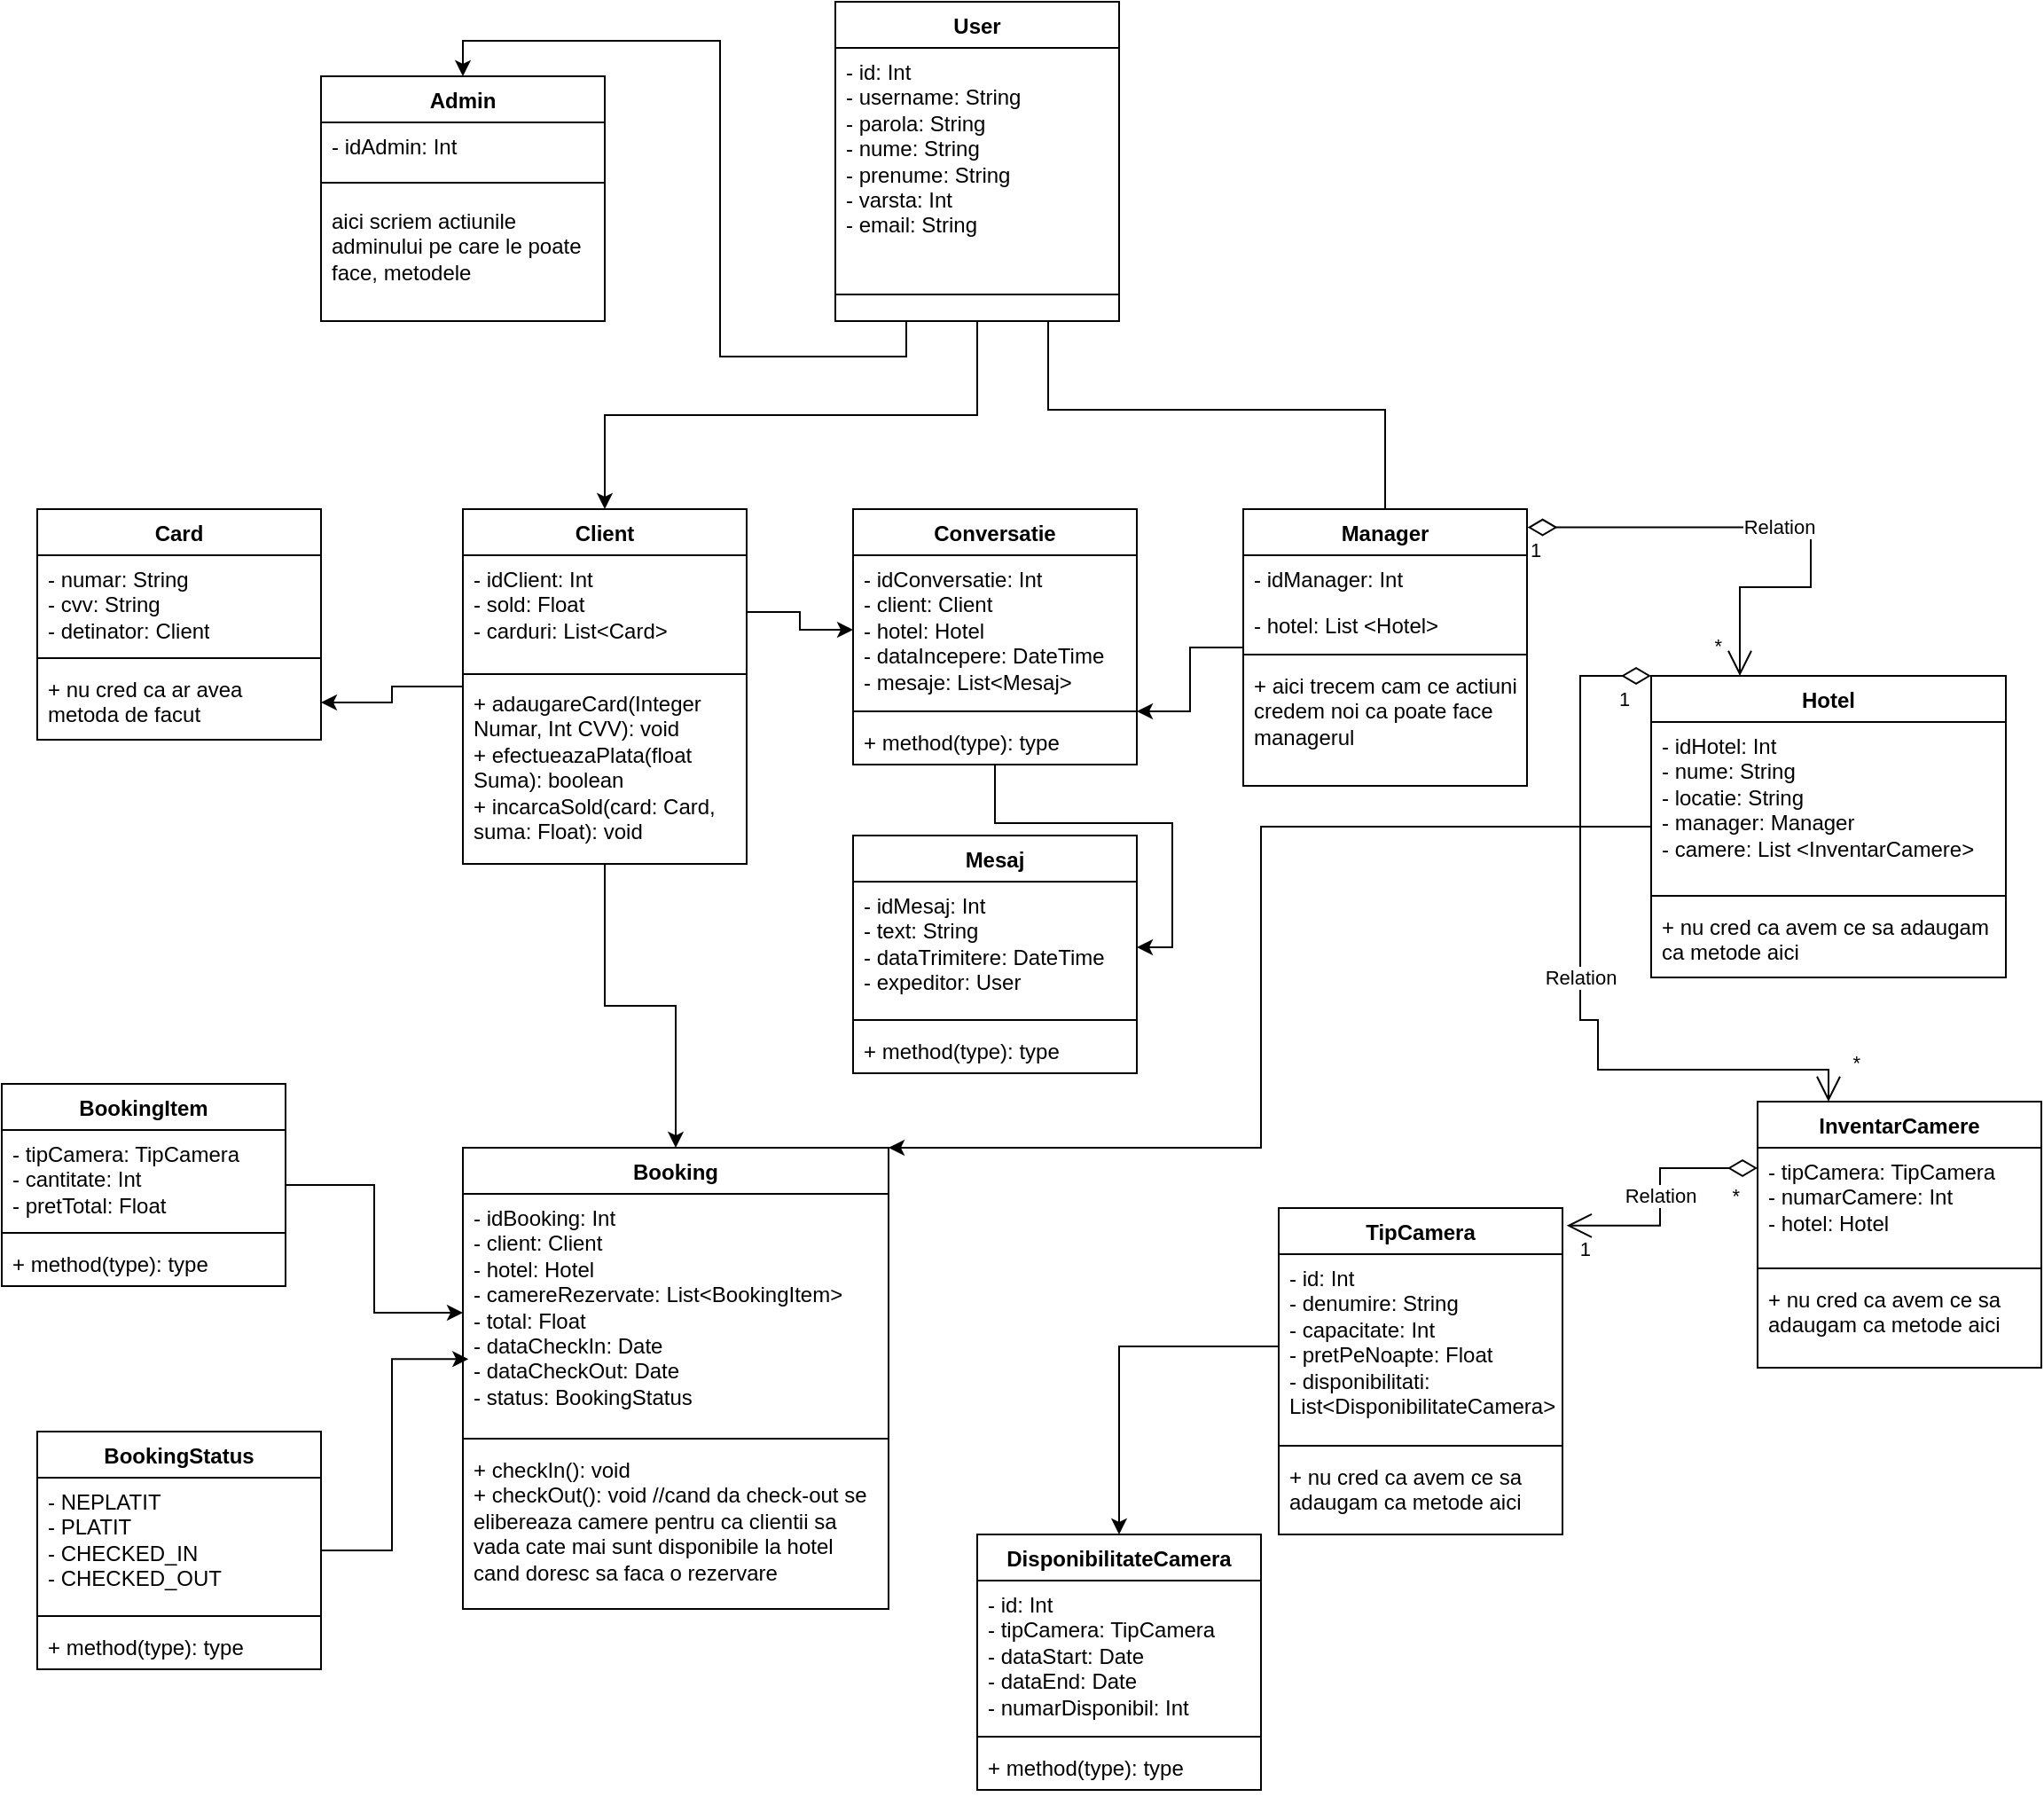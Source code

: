 <mxfile version="27.0.3">
  <diagram id="C5RBs43oDa-KdzZeNtuy" name="Page-1">
    <mxGraphModel dx="2903" dy="1091" grid="1" gridSize="10" guides="1" tooltips="1" connect="1" arrows="1" fold="1" page="1" pageScale="1" pageWidth="827" pageHeight="1169" math="0" shadow="0">
      <root>
        <mxCell id="WIyWlLk6GJQsqaUBKTNV-0" />
        <mxCell id="WIyWlLk6GJQsqaUBKTNV-1" parent="WIyWlLk6GJQsqaUBKTNV-0" />
        <mxCell id="6OrRu1Nc6FHOVrgIj3RX-28" style="edgeStyle=orthogonalEdgeStyle;rounded=0;orthogonalLoop=1;jettySize=auto;html=1;exitX=0.75;exitY=1;exitDx=0;exitDy=0;" edge="1" parent="WIyWlLk6GJQsqaUBKTNV-1" source="6OrRu1Nc6FHOVrgIj3RX-0">
          <mxGeometry relative="1" as="geometry">
            <mxPoint x="430" y="390" as="targetPoint" />
            <Array as="points">
              <mxPoint x="240" y="320" />
              <mxPoint x="430" y="320" />
            </Array>
          </mxGeometry>
        </mxCell>
        <mxCell id="6OrRu1Nc6FHOVrgIj3RX-37" style="edgeStyle=orthogonalEdgeStyle;rounded=0;orthogonalLoop=1;jettySize=auto;html=1;exitX=0.25;exitY=1;exitDx=0;exitDy=0;entryX=0.5;entryY=0;entryDx=0;entryDy=0;" edge="1" parent="WIyWlLk6GJQsqaUBKTNV-1" source="6OrRu1Nc6FHOVrgIj3RX-0" target="6OrRu1Nc6FHOVrgIj3RX-33">
          <mxGeometry relative="1" as="geometry" />
        </mxCell>
        <mxCell id="6OrRu1Nc6FHOVrgIj3RX-38" style="edgeStyle=orthogonalEdgeStyle;rounded=0;orthogonalLoop=1;jettySize=auto;html=1;exitX=0.5;exitY=1;exitDx=0;exitDy=0;entryX=0.5;entryY=0;entryDx=0;entryDy=0;" edge="1" parent="WIyWlLk6GJQsqaUBKTNV-1" source="6OrRu1Nc6FHOVrgIj3RX-0" target="6OrRu1Nc6FHOVrgIj3RX-29">
          <mxGeometry relative="1" as="geometry" />
        </mxCell>
        <mxCell id="6OrRu1Nc6FHOVrgIj3RX-0" value="User" style="swimlane;fontStyle=1;align=center;verticalAlign=top;childLayout=stackLayout;horizontal=1;startSize=26;horizontalStack=0;resizeParent=1;resizeParentMax=0;resizeLast=0;collapsible=1;marginBottom=0;whiteSpace=wrap;html=1;" vertex="1" parent="WIyWlLk6GJQsqaUBKTNV-1">
          <mxGeometry x="120" y="90" width="160" height="180" as="geometry" />
        </mxCell>
        <mxCell id="6OrRu1Nc6FHOVrgIj3RX-1" value="&lt;div&gt;- id: Int&lt;/div&gt;- username: String&lt;div&gt;- parola: String&lt;/div&gt;&lt;div&gt;- nume: String&lt;/div&gt;&lt;div&gt;- prenume: String&lt;/div&gt;&lt;div&gt;- varsta: Int&lt;/div&gt;&lt;div&gt;- email: String&lt;/div&gt;" style="text;strokeColor=none;fillColor=none;align=left;verticalAlign=top;spacingLeft=4;spacingRight=4;overflow=hidden;rotatable=0;points=[[0,0.5],[1,0.5]];portConstraint=eastwest;whiteSpace=wrap;html=1;" vertex="1" parent="6OrRu1Nc6FHOVrgIj3RX-0">
          <mxGeometry y="26" width="160" height="124" as="geometry" />
        </mxCell>
        <mxCell id="6OrRu1Nc6FHOVrgIj3RX-2" value="" style="line;strokeWidth=1;fillColor=none;align=left;verticalAlign=middle;spacingTop=-1;spacingLeft=3;spacingRight=3;rotatable=0;labelPosition=right;points=[];portConstraint=eastwest;strokeColor=inherit;" vertex="1" parent="6OrRu1Nc6FHOVrgIj3RX-0">
          <mxGeometry y="150" width="160" height="30" as="geometry" />
        </mxCell>
        <mxCell id="6OrRu1Nc6FHOVrgIj3RX-80" value="" style="edgeStyle=orthogonalEdgeStyle;rounded=0;orthogonalLoop=1;jettySize=auto;html=1;" edge="1" parent="WIyWlLk6GJQsqaUBKTNV-1" source="6OrRu1Nc6FHOVrgIj3RX-24" target="6OrRu1Nc6FHOVrgIj3RX-73">
          <mxGeometry relative="1" as="geometry" />
        </mxCell>
        <mxCell id="6OrRu1Nc6FHOVrgIj3RX-24" value="Manager" style="swimlane;fontStyle=1;align=center;verticalAlign=top;childLayout=stackLayout;horizontal=1;startSize=26;horizontalStack=0;resizeParent=1;resizeParentMax=0;resizeLast=0;collapsible=1;marginBottom=0;whiteSpace=wrap;html=1;" vertex="1" parent="WIyWlLk6GJQsqaUBKTNV-1">
          <mxGeometry x="350" y="376" width="160" height="156" as="geometry" />
        </mxCell>
        <mxCell id="6OrRu1Nc6FHOVrgIj3RX-43" value="- idManager: Int" style="text;strokeColor=none;fillColor=none;align=left;verticalAlign=top;spacingLeft=4;spacingRight=4;overflow=hidden;rotatable=0;points=[[0,0.5],[1,0.5]];portConstraint=eastwest;whiteSpace=wrap;html=1;" vertex="1" parent="6OrRu1Nc6FHOVrgIj3RX-24">
          <mxGeometry y="26" width="160" height="26" as="geometry" />
        </mxCell>
        <mxCell id="6OrRu1Nc6FHOVrgIj3RX-25" value="- hotel: List &amp;lt;Hotel&amp;gt;" style="text;strokeColor=none;fillColor=none;align=left;verticalAlign=top;spacingLeft=4;spacingRight=4;overflow=hidden;rotatable=0;points=[[0,0.5],[1,0.5]];portConstraint=eastwest;whiteSpace=wrap;html=1;" vertex="1" parent="6OrRu1Nc6FHOVrgIj3RX-24">
          <mxGeometry y="52" width="160" height="26" as="geometry" />
        </mxCell>
        <mxCell id="6OrRu1Nc6FHOVrgIj3RX-26" value="" style="line;strokeWidth=1;fillColor=none;align=left;verticalAlign=middle;spacingTop=-1;spacingLeft=3;spacingRight=3;rotatable=0;labelPosition=right;points=[];portConstraint=eastwest;strokeColor=inherit;" vertex="1" parent="6OrRu1Nc6FHOVrgIj3RX-24">
          <mxGeometry y="78" width="160" height="8" as="geometry" />
        </mxCell>
        <mxCell id="6OrRu1Nc6FHOVrgIj3RX-27" value="+ aici trecem cam ce actiuni credem noi ca poate face managerul" style="text;strokeColor=none;fillColor=none;align=left;verticalAlign=top;spacingLeft=4;spacingRight=4;overflow=hidden;rotatable=0;points=[[0,0.5],[1,0.5]];portConstraint=eastwest;whiteSpace=wrap;html=1;" vertex="1" parent="6OrRu1Nc6FHOVrgIj3RX-24">
          <mxGeometry y="86" width="160" height="70" as="geometry" />
        </mxCell>
        <mxCell id="6OrRu1Nc6FHOVrgIj3RX-92" value="" style="edgeStyle=orthogonalEdgeStyle;rounded=0;orthogonalLoop=1;jettySize=auto;html=1;" edge="1" parent="WIyWlLk6GJQsqaUBKTNV-1" source="6OrRu1Nc6FHOVrgIj3RX-29" target="6OrRu1Nc6FHOVrgIj3RX-91">
          <mxGeometry relative="1" as="geometry" />
        </mxCell>
        <mxCell id="6OrRu1Nc6FHOVrgIj3RX-102" style="edgeStyle=orthogonalEdgeStyle;rounded=0;orthogonalLoop=1;jettySize=auto;html=1;entryX=0.5;entryY=0;entryDx=0;entryDy=0;" edge="1" parent="WIyWlLk6GJQsqaUBKTNV-1" source="6OrRu1Nc6FHOVrgIj3RX-29" target="6OrRu1Nc6FHOVrgIj3RX-84">
          <mxGeometry relative="1" as="geometry" />
        </mxCell>
        <mxCell id="6OrRu1Nc6FHOVrgIj3RX-29" value="Client" style="swimlane;fontStyle=1;align=center;verticalAlign=top;childLayout=stackLayout;horizontal=1;startSize=26;horizontalStack=0;resizeParent=1;resizeParentMax=0;resizeLast=0;collapsible=1;marginBottom=0;whiteSpace=wrap;html=1;" vertex="1" parent="WIyWlLk6GJQsqaUBKTNV-1">
          <mxGeometry x="-90" y="376" width="160" height="200" as="geometry" />
        </mxCell>
        <mxCell id="6OrRu1Nc6FHOVrgIj3RX-42" value="&lt;div&gt;- idClient: Int&lt;/div&gt;&lt;div&gt;- sold: Float&lt;/div&gt;&lt;div&gt;- carduri: List&amp;lt;Card&amp;gt;&lt;/div&gt;" style="text;strokeColor=none;fillColor=none;align=left;verticalAlign=top;spacingLeft=4;spacingRight=4;overflow=hidden;rotatable=0;points=[[0,0.5],[1,0.5]];portConstraint=eastwest;whiteSpace=wrap;html=1;" vertex="1" parent="6OrRu1Nc6FHOVrgIj3RX-29">
          <mxGeometry y="26" width="160" height="64" as="geometry" />
        </mxCell>
        <mxCell id="6OrRu1Nc6FHOVrgIj3RX-31" value="&#xa;" style="line;strokeWidth=1;fillColor=none;align=left;verticalAlign=middle;spacingTop=-1;spacingLeft=3;spacingRight=3;rotatable=0;labelPosition=right;points=[];portConstraint=eastwest;strokeColor=inherit;" vertex="1" parent="6OrRu1Nc6FHOVrgIj3RX-29">
          <mxGeometry y="90" width="160" height="6" as="geometry" />
        </mxCell>
        <mxCell id="6OrRu1Nc6FHOVrgIj3RX-32" value="+ adaugareCard(Integer Numar, Int CVV): void&lt;div&gt;+ efectueazaPlata(float Suma): boolean&lt;/div&gt;&lt;div&gt;+ incarcaSold(card: Card, suma: Float): void&lt;/div&gt;" style="text;strokeColor=none;fillColor=none;align=left;verticalAlign=top;spacingLeft=4;spacingRight=4;overflow=hidden;rotatable=0;points=[[0,0.5],[1,0.5]];portConstraint=eastwest;whiteSpace=wrap;html=1;" vertex="1" parent="6OrRu1Nc6FHOVrgIj3RX-29">
          <mxGeometry y="96" width="160" height="104" as="geometry" />
        </mxCell>
        <mxCell id="6OrRu1Nc6FHOVrgIj3RX-33" value="Admin" style="swimlane;fontStyle=1;align=center;verticalAlign=top;childLayout=stackLayout;horizontal=1;startSize=26;horizontalStack=0;resizeParent=1;resizeParentMax=0;resizeLast=0;collapsible=1;marginBottom=0;whiteSpace=wrap;html=1;" vertex="1" parent="WIyWlLk6GJQsqaUBKTNV-1">
          <mxGeometry x="-170" y="132" width="160" height="138" as="geometry" />
        </mxCell>
        <mxCell id="6OrRu1Nc6FHOVrgIj3RX-40" value="- idAdmin: Int" style="text;strokeColor=none;fillColor=none;align=left;verticalAlign=top;spacingLeft=4;spacingRight=4;overflow=hidden;rotatable=0;points=[[0,0.5],[1,0.5]];portConstraint=eastwest;whiteSpace=wrap;html=1;" vertex="1" parent="6OrRu1Nc6FHOVrgIj3RX-33">
          <mxGeometry y="26" width="160" height="26" as="geometry" />
        </mxCell>
        <mxCell id="6OrRu1Nc6FHOVrgIj3RX-34" value="" style="line;strokeWidth=1;fillColor=none;align=left;verticalAlign=middle;spacingTop=-1;spacingLeft=3;spacingRight=3;rotatable=0;labelPosition=right;points=[];portConstraint=eastwest;strokeColor=inherit;" vertex="1" parent="6OrRu1Nc6FHOVrgIj3RX-33">
          <mxGeometry y="52" width="160" height="16" as="geometry" />
        </mxCell>
        <mxCell id="6OrRu1Nc6FHOVrgIj3RX-35" value="aici scriem actiunile adminului pe care le poate face, metodele" style="text;strokeColor=none;fillColor=none;align=left;verticalAlign=top;spacingLeft=4;spacingRight=4;overflow=hidden;rotatable=0;points=[[0,0.5],[1,0.5]];portConstraint=eastwest;whiteSpace=wrap;html=1;" vertex="1" parent="6OrRu1Nc6FHOVrgIj3RX-33">
          <mxGeometry y="68" width="160" height="70" as="geometry" />
        </mxCell>
        <mxCell id="6OrRu1Nc6FHOVrgIj3RX-103" style="edgeStyle=orthogonalEdgeStyle;rounded=0;orthogonalLoop=1;jettySize=auto;html=1;entryX=1;entryY=0;entryDx=0;entryDy=0;" edge="1" parent="WIyWlLk6GJQsqaUBKTNV-1" source="6OrRu1Nc6FHOVrgIj3RX-44" target="6OrRu1Nc6FHOVrgIj3RX-84">
          <mxGeometry relative="1" as="geometry">
            <Array as="points">
              <mxPoint x="360" y="555" />
              <mxPoint x="360" y="736" />
            </Array>
          </mxGeometry>
        </mxCell>
        <mxCell id="6OrRu1Nc6FHOVrgIj3RX-44" value="Hotel" style="swimlane;fontStyle=1;align=center;verticalAlign=top;childLayout=stackLayout;horizontal=1;startSize=26;horizontalStack=0;resizeParent=1;resizeParentMax=0;resizeLast=0;collapsible=1;marginBottom=0;whiteSpace=wrap;html=1;" vertex="1" parent="WIyWlLk6GJQsqaUBKTNV-1">
          <mxGeometry x="580" y="470" width="200" height="170" as="geometry" />
        </mxCell>
        <mxCell id="6OrRu1Nc6FHOVrgIj3RX-45" value="- idHotel: Int&lt;div&gt;- nume: String&lt;/div&gt;&lt;div&gt;- locatie: String&lt;/div&gt;&lt;div&gt;- manager: Manager&lt;/div&gt;&lt;div&gt;- camere: List &amp;lt;InventarCamere&amp;gt;&lt;/div&gt;&lt;div&gt;&lt;br&gt;&lt;/div&gt;" style="text;strokeColor=none;fillColor=none;align=left;verticalAlign=top;spacingLeft=4;spacingRight=4;overflow=hidden;rotatable=0;points=[[0,0.5],[1,0.5]];portConstraint=eastwest;whiteSpace=wrap;html=1;" vertex="1" parent="6OrRu1Nc6FHOVrgIj3RX-44">
          <mxGeometry y="26" width="200" height="94" as="geometry" />
        </mxCell>
        <mxCell id="6OrRu1Nc6FHOVrgIj3RX-46" value="" style="line;strokeWidth=1;fillColor=none;align=left;verticalAlign=middle;spacingTop=-1;spacingLeft=3;spacingRight=3;rotatable=0;labelPosition=right;points=[];portConstraint=eastwest;strokeColor=inherit;" vertex="1" parent="6OrRu1Nc6FHOVrgIj3RX-44">
          <mxGeometry y="120" width="200" height="8" as="geometry" />
        </mxCell>
        <mxCell id="6OrRu1Nc6FHOVrgIj3RX-47" value="+ nu cred ca avem ce sa adaugam ca metode aici" style="text;strokeColor=none;fillColor=none;align=left;verticalAlign=top;spacingLeft=4;spacingRight=4;overflow=hidden;rotatable=0;points=[[0,0.5],[1,0.5]];portConstraint=eastwest;whiteSpace=wrap;html=1;" vertex="1" parent="6OrRu1Nc6FHOVrgIj3RX-44">
          <mxGeometry y="128" width="200" height="42" as="geometry" />
        </mxCell>
        <mxCell id="6OrRu1Nc6FHOVrgIj3RX-48" value="InventarCamere" style="swimlane;fontStyle=1;align=center;verticalAlign=top;childLayout=stackLayout;horizontal=1;startSize=26;horizontalStack=0;resizeParent=1;resizeParentMax=0;resizeLast=0;collapsible=1;marginBottom=0;whiteSpace=wrap;html=1;" vertex="1" parent="WIyWlLk6GJQsqaUBKTNV-1">
          <mxGeometry x="640" y="710" width="160" height="150" as="geometry" />
        </mxCell>
        <mxCell id="6OrRu1Nc6FHOVrgIj3RX-49" value="&lt;div&gt;- tipCamera: TipCamera&lt;/div&gt;&lt;div&gt;- numarCamere: Int&lt;/div&gt;&lt;div&gt;- hotel: Hotel&lt;/div&gt;" style="text;strokeColor=none;fillColor=none;align=left;verticalAlign=top;spacingLeft=4;spacingRight=4;overflow=hidden;rotatable=0;points=[[0,0.5],[1,0.5]];portConstraint=eastwest;whiteSpace=wrap;html=1;" vertex="1" parent="6OrRu1Nc6FHOVrgIj3RX-48">
          <mxGeometry y="26" width="160" height="64" as="geometry" />
        </mxCell>
        <mxCell id="6OrRu1Nc6FHOVrgIj3RX-50" value="" style="line;strokeWidth=1;fillColor=none;align=left;verticalAlign=middle;spacingTop=-1;spacingLeft=3;spacingRight=3;rotatable=0;labelPosition=right;points=[];portConstraint=eastwest;strokeColor=inherit;" vertex="1" parent="6OrRu1Nc6FHOVrgIj3RX-48">
          <mxGeometry y="90" width="160" height="8" as="geometry" />
        </mxCell>
        <mxCell id="6OrRu1Nc6FHOVrgIj3RX-51" value="+ nu cred ca avem ce sa adaugam ca metode aici" style="text;strokeColor=none;fillColor=none;align=left;verticalAlign=top;spacingLeft=4;spacingRight=4;overflow=hidden;rotatable=0;points=[[0,0.5],[1,0.5]];portConstraint=eastwest;whiteSpace=wrap;html=1;" vertex="1" parent="6OrRu1Nc6FHOVrgIj3RX-48">
          <mxGeometry y="98" width="160" height="52" as="geometry" />
        </mxCell>
        <mxCell id="6OrRu1Nc6FHOVrgIj3RX-52" value="TipCamera" style="swimlane;fontStyle=1;align=center;verticalAlign=top;childLayout=stackLayout;horizontal=1;startSize=26;horizontalStack=0;resizeParent=1;resizeParentMax=0;resizeLast=0;collapsible=1;marginBottom=0;whiteSpace=wrap;html=1;" vertex="1" parent="WIyWlLk6GJQsqaUBKTNV-1">
          <mxGeometry x="370" y="770" width="160" height="184" as="geometry" />
        </mxCell>
        <mxCell id="6OrRu1Nc6FHOVrgIj3RX-53" value="&lt;div&gt;- id: Int&lt;/div&gt;&lt;div&gt;- denumire: String&lt;/div&gt;&lt;div&gt;- capacitate: Int&lt;/div&gt;&lt;div&gt;- pretPeNoapte: Float&lt;/div&gt;&lt;div&gt;- disponibilitati: List&amp;lt;DisponibilitateCamera&amp;gt;&lt;/div&gt;" style="text;strokeColor=none;fillColor=none;align=left;verticalAlign=top;spacingLeft=4;spacingRight=4;overflow=hidden;rotatable=0;points=[[0,0.5],[1,0.5]];portConstraint=eastwest;whiteSpace=wrap;html=1;" vertex="1" parent="6OrRu1Nc6FHOVrgIj3RX-52">
          <mxGeometry y="26" width="160" height="104" as="geometry" />
        </mxCell>
        <mxCell id="6OrRu1Nc6FHOVrgIj3RX-54" value="" style="line;strokeWidth=1;fillColor=none;align=left;verticalAlign=middle;spacingTop=-1;spacingLeft=3;spacingRight=3;rotatable=0;labelPosition=right;points=[];portConstraint=eastwest;strokeColor=inherit;" vertex="1" parent="6OrRu1Nc6FHOVrgIj3RX-52">
          <mxGeometry y="130" width="160" height="8" as="geometry" />
        </mxCell>
        <mxCell id="6OrRu1Nc6FHOVrgIj3RX-55" value="+ nu cred ca avem ce sa adaugam ca metode aici" style="text;strokeColor=none;fillColor=none;align=left;verticalAlign=top;spacingLeft=4;spacingRight=4;overflow=hidden;rotatable=0;points=[[0,0.5],[1,0.5]];portConstraint=eastwest;whiteSpace=wrap;html=1;" vertex="1" parent="6OrRu1Nc6FHOVrgIj3RX-52">
          <mxGeometry y="138" width="160" height="46" as="geometry" />
        </mxCell>
        <mxCell id="6OrRu1Nc6FHOVrgIj3RX-61" value="Relation" style="endArrow=open;html=1;endSize=12;startArrow=diamondThin;startSize=14;startFill=0;edgeStyle=orthogonalEdgeStyle;rounded=0;entryX=0.25;entryY=0;entryDx=0;entryDy=0;exitX=1.002;exitY=0.066;exitDx=0;exitDy=0;exitPerimeter=0;" edge="1" parent="WIyWlLk6GJQsqaUBKTNV-1" source="6OrRu1Nc6FHOVrgIj3RX-24" target="6OrRu1Nc6FHOVrgIj3RX-44">
          <mxGeometry relative="1" as="geometry">
            <mxPoint x="550" y="447" as="sourcePoint" />
            <mxPoint x="680" y="430" as="targetPoint" />
            <Array as="points">
              <mxPoint x="670" y="386" />
              <mxPoint x="670" y="420" />
              <mxPoint x="630" y="420" />
            </Array>
          </mxGeometry>
        </mxCell>
        <mxCell id="6OrRu1Nc6FHOVrgIj3RX-62" value="1" style="edgeLabel;resizable=0;html=1;align=left;verticalAlign=top;" connectable="0" vertex="1" parent="6OrRu1Nc6FHOVrgIj3RX-61">
          <mxGeometry x="-1" relative="1" as="geometry" />
        </mxCell>
        <mxCell id="6OrRu1Nc6FHOVrgIj3RX-63" value="*" style="edgeLabel;resizable=0;html=1;align=right;verticalAlign=top;" connectable="0" vertex="1" parent="6OrRu1Nc6FHOVrgIj3RX-61">
          <mxGeometry x="1" relative="1" as="geometry">
            <mxPoint x="-10" y="-30" as="offset" />
          </mxGeometry>
        </mxCell>
        <mxCell id="6OrRu1Nc6FHOVrgIj3RX-64" value="Relation" style="endArrow=open;html=1;endSize=12;startArrow=diamondThin;startSize=14;startFill=0;edgeStyle=orthogonalEdgeStyle;rounded=0;entryX=0.25;entryY=0;entryDx=0;entryDy=0;exitX=0;exitY=0;exitDx=0;exitDy=0;" edge="1" parent="WIyWlLk6GJQsqaUBKTNV-1" source="6OrRu1Nc6FHOVrgIj3RX-44" target="6OrRu1Nc6FHOVrgIj3RX-48">
          <mxGeometry relative="1" as="geometry">
            <mxPoint x="430" y="630" as="sourcePoint" />
            <mxPoint x="550" y="694" as="targetPoint" />
            <Array as="points">
              <mxPoint x="540" y="470" />
              <mxPoint x="540" y="664" />
              <mxPoint x="550" y="664" />
              <mxPoint x="550" y="692" />
              <mxPoint x="680" y="692" />
            </Array>
          </mxGeometry>
        </mxCell>
        <mxCell id="6OrRu1Nc6FHOVrgIj3RX-65" value="1" style="edgeLabel;resizable=0;html=1;align=left;verticalAlign=top;" connectable="0" vertex="1" parent="6OrRu1Nc6FHOVrgIj3RX-64">
          <mxGeometry x="-1" relative="1" as="geometry">
            <mxPoint x="-20" as="offset" />
          </mxGeometry>
        </mxCell>
        <mxCell id="6OrRu1Nc6FHOVrgIj3RX-66" value="*" style="edgeLabel;resizable=0;html=1;align=right;verticalAlign=top;" connectable="0" vertex="1" parent="6OrRu1Nc6FHOVrgIj3RX-64">
          <mxGeometry x="1" relative="1" as="geometry">
            <mxPoint x="18" y="-35" as="offset" />
          </mxGeometry>
        </mxCell>
        <mxCell id="6OrRu1Nc6FHOVrgIj3RX-67" value="Relation" style="endArrow=open;html=1;endSize=12;startArrow=diamondThin;startSize=14;startFill=0;edgeStyle=orthogonalEdgeStyle;rounded=0;exitX=0;exitY=0.25;exitDx=0;exitDy=0;entryX=1.015;entryY=0.054;entryDx=0;entryDy=0;entryPerimeter=0;" edge="1" parent="WIyWlLk6GJQsqaUBKTNV-1" source="6OrRu1Nc6FHOVrgIj3RX-48" target="6OrRu1Nc6FHOVrgIj3RX-52">
          <mxGeometry relative="1" as="geometry">
            <mxPoint x="260" y="650" as="sourcePoint" />
            <mxPoint x="420" y="650" as="targetPoint" />
          </mxGeometry>
        </mxCell>
        <mxCell id="6OrRu1Nc6FHOVrgIj3RX-69" value="1" style="edgeLabel;resizable=0;html=1;align=right;verticalAlign=top;" connectable="0" vertex="1" parent="6OrRu1Nc6FHOVrgIj3RX-67">
          <mxGeometry x="1" relative="1" as="geometry">
            <mxPoint x="14" as="offset" />
          </mxGeometry>
        </mxCell>
        <mxCell id="6OrRu1Nc6FHOVrgIj3RX-70" value="*" style="edgeLabel;resizable=0;html=1;align=right;verticalAlign=top;" connectable="0" vertex="1" parent="WIyWlLk6GJQsqaUBKTNV-1">
          <mxGeometry x="630.0" y="749.996" as="geometry" />
        </mxCell>
        <mxCell id="6OrRu1Nc6FHOVrgIj3RX-83" value="" style="edgeStyle=orthogonalEdgeStyle;rounded=0;orthogonalLoop=1;jettySize=auto;html=1;" edge="1" parent="WIyWlLk6GJQsqaUBKTNV-1" source="6OrRu1Nc6FHOVrgIj3RX-71" target="6OrRu1Nc6FHOVrgIj3RX-76">
          <mxGeometry relative="1" as="geometry" />
        </mxCell>
        <mxCell id="6OrRu1Nc6FHOVrgIj3RX-71" value="Conversatie" style="swimlane;fontStyle=1;align=center;verticalAlign=top;childLayout=stackLayout;horizontal=1;startSize=26;horizontalStack=0;resizeParent=1;resizeParentMax=0;resizeLast=0;collapsible=1;marginBottom=0;whiteSpace=wrap;html=1;" vertex="1" parent="WIyWlLk6GJQsqaUBKTNV-1">
          <mxGeometry x="130" y="376" width="160" height="144" as="geometry" />
        </mxCell>
        <mxCell id="6OrRu1Nc6FHOVrgIj3RX-72" value="&lt;div&gt;- idConversatie: Int&lt;/div&gt;&lt;div&gt;- client: Client&lt;/div&gt;&lt;div&gt;- hotel: Hotel&lt;/div&gt;&lt;div&gt;- dataIncepere: DateTime&lt;/div&gt;&lt;div&gt;- mesaje: List&amp;lt;Mesaj&amp;gt;&lt;/div&gt;" style="text;strokeColor=none;fillColor=none;align=left;verticalAlign=top;spacingLeft=4;spacingRight=4;overflow=hidden;rotatable=0;points=[[0,0.5],[1,0.5]];portConstraint=eastwest;whiteSpace=wrap;html=1;" vertex="1" parent="6OrRu1Nc6FHOVrgIj3RX-71">
          <mxGeometry y="26" width="160" height="84" as="geometry" />
        </mxCell>
        <mxCell id="6OrRu1Nc6FHOVrgIj3RX-73" value="" style="line;strokeWidth=1;fillColor=none;align=left;verticalAlign=middle;spacingTop=-1;spacingLeft=3;spacingRight=3;rotatable=0;labelPosition=right;points=[];portConstraint=eastwest;strokeColor=inherit;" vertex="1" parent="6OrRu1Nc6FHOVrgIj3RX-71">
          <mxGeometry y="110" width="160" height="8" as="geometry" />
        </mxCell>
        <mxCell id="6OrRu1Nc6FHOVrgIj3RX-74" value="+ method(type): type" style="text;strokeColor=none;fillColor=none;align=left;verticalAlign=top;spacingLeft=4;spacingRight=4;overflow=hidden;rotatable=0;points=[[0,0.5],[1,0.5]];portConstraint=eastwest;whiteSpace=wrap;html=1;" vertex="1" parent="6OrRu1Nc6FHOVrgIj3RX-71">
          <mxGeometry y="118" width="160" height="26" as="geometry" />
        </mxCell>
        <mxCell id="6OrRu1Nc6FHOVrgIj3RX-75" value="Mesaj" style="swimlane;fontStyle=1;align=center;verticalAlign=top;childLayout=stackLayout;horizontal=1;startSize=26;horizontalStack=0;resizeParent=1;resizeParentMax=0;resizeLast=0;collapsible=1;marginBottom=0;whiteSpace=wrap;html=1;" vertex="1" parent="WIyWlLk6GJQsqaUBKTNV-1">
          <mxGeometry x="130" y="560" width="160" height="134" as="geometry" />
        </mxCell>
        <mxCell id="6OrRu1Nc6FHOVrgIj3RX-76" value="&lt;div&gt;- idMesaj: Int&lt;/div&gt;&lt;div&gt;- text: String&lt;/div&gt;&lt;div&gt;- dataTrimitere: DateTime&lt;/div&gt;&lt;div&gt;- expeditor: User&lt;/div&gt;" style="text;strokeColor=none;fillColor=none;align=left;verticalAlign=top;spacingLeft=4;spacingRight=4;overflow=hidden;rotatable=0;points=[[0,0.5],[1,0.5]];portConstraint=eastwest;whiteSpace=wrap;html=1;" vertex="1" parent="6OrRu1Nc6FHOVrgIj3RX-75">
          <mxGeometry y="26" width="160" height="74" as="geometry" />
        </mxCell>
        <mxCell id="6OrRu1Nc6FHOVrgIj3RX-77" value="" style="line;strokeWidth=1;fillColor=none;align=left;verticalAlign=middle;spacingTop=-1;spacingLeft=3;spacingRight=3;rotatable=0;labelPosition=right;points=[];portConstraint=eastwest;strokeColor=inherit;" vertex="1" parent="6OrRu1Nc6FHOVrgIj3RX-75">
          <mxGeometry y="100" width="160" height="8" as="geometry" />
        </mxCell>
        <mxCell id="6OrRu1Nc6FHOVrgIj3RX-78" value="+ method(type): type" style="text;strokeColor=none;fillColor=none;align=left;verticalAlign=top;spacingLeft=4;spacingRight=4;overflow=hidden;rotatable=0;points=[[0,0.5],[1,0.5]];portConstraint=eastwest;whiteSpace=wrap;html=1;" vertex="1" parent="6OrRu1Nc6FHOVrgIj3RX-75">
          <mxGeometry y="108" width="160" height="26" as="geometry" />
        </mxCell>
        <mxCell id="6OrRu1Nc6FHOVrgIj3RX-79" value="" style="edgeStyle=orthogonalEdgeStyle;rounded=0;orthogonalLoop=1;jettySize=auto;html=1;" edge="1" parent="WIyWlLk6GJQsqaUBKTNV-1" source="6OrRu1Nc6FHOVrgIj3RX-42" target="6OrRu1Nc6FHOVrgIj3RX-72">
          <mxGeometry relative="1" as="geometry" />
        </mxCell>
        <mxCell id="6OrRu1Nc6FHOVrgIj3RX-84" value="Booking" style="swimlane;fontStyle=1;align=center;verticalAlign=top;childLayout=stackLayout;horizontal=1;startSize=26;horizontalStack=0;resizeParent=1;resizeParentMax=0;resizeLast=0;collapsible=1;marginBottom=0;whiteSpace=wrap;html=1;" vertex="1" parent="WIyWlLk6GJQsqaUBKTNV-1">
          <mxGeometry x="-90" y="736" width="240" height="260" as="geometry" />
        </mxCell>
        <mxCell id="6OrRu1Nc6FHOVrgIj3RX-85" value="&lt;div&gt;- idBooking: Int&lt;/div&gt;&lt;div&gt;- client: Client&lt;/div&gt;&lt;div&gt;- hotel: Hotel&lt;/div&gt;&lt;div&gt;- camereRezervate: List&amp;lt;BookingItem&amp;gt;&lt;/div&gt;&lt;div&gt;- total: Float&lt;/div&gt;&lt;div&gt;&lt;div&gt;- dataCheckIn: Date&lt;/div&gt;&lt;div&gt;- dataCheckOut: Date&lt;/div&gt;&lt;/div&gt;&lt;div&gt;- status: BookingStatus&lt;/div&gt;" style="text;strokeColor=none;fillColor=none;align=left;verticalAlign=top;spacingLeft=4;spacingRight=4;overflow=hidden;rotatable=0;points=[[0,0.5],[1,0.5]];portConstraint=eastwest;whiteSpace=wrap;html=1;" vertex="1" parent="6OrRu1Nc6FHOVrgIj3RX-84">
          <mxGeometry y="26" width="240" height="134" as="geometry" />
        </mxCell>
        <mxCell id="6OrRu1Nc6FHOVrgIj3RX-86" value="" style="line;strokeWidth=1;fillColor=none;align=left;verticalAlign=middle;spacingTop=-1;spacingLeft=3;spacingRight=3;rotatable=0;labelPosition=right;points=[];portConstraint=eastwest;strokeColor=inherit;" vertex="1" parent="6OrRu1Nc6FHOVrgIj3RX-84">
          <mxGeometry y="160" width="240" height="8" as="geometry" />
        </mxCell>
        <mxCell id="6OrRu1Nc6FHOVrgIj3RX-87" value="&lt;div&gt;+ checkIn(): void&lt;/div&gt;&lt;div&gt;+ checkOut(): void //cand da check-out se elibereaza camere pentru ca clientii sa vada cate mai sunt disponibile la hotel cand doresc sa faca o rezervare&lt;/div&gt;" style="text;strokeColor=none;fillColor=none;align=left;verticalAlign=top;spacingLeft=4;spacingRight=4;overflow=hidden;rotatable=0;points=[[0,0.5],[1,0.5]];portConstraint=eastwest;whiteSpace=wrap;html=1;" vertex="1" parent="6OrRu1Nc6FHOVrgIj3RX-84">
          <mxGeometry y="168" width="240" height="92" as="geometry" />
        </mxCell>
        <mxCell id="6OrRu1Nc6FHOVrgIj3RX-88" value="Card" style="swimlane;fontStyle=1;align=center;verticalAlign=top;childLayout=stackLayout;horizontal=1;startSize=26;horizontalStack=0;resizeParent=1;resizeParentMax=0;resizeLast=0;collapsible=1;marginBottom=0;whiteSpace=wrap;html=1;" vertex="1" parent="WIyWlLk6GJQsqaUBKTNV-1">
          <mxGeometry x="-330" y="376" width="160" height="130" as="geometry" />
        </mxCell>
        <mxCell id="6OrRu1Nc6FHOVrgIj3RX-89" value="&lt;div&gt;- numar: String&lt;/div&gt;&lt;div&gt;- cvv: String&lt;/div&gt;&lt;div&gt;- detinator: Client&lt;/div&gt;" style="text;strokeColor=none;fillColor=none;align=left;verticalAlign=top;spacingLeft=4;spacingRight=4;overflow=hidden;rotatable=0;points=[[0,0.5],[1,0.5]];portConstraint=eastwest;whiteSpace=wrap;html=1;" vertex="1" parent="6OrRu1Nc6FHOVrgIj3RX-88">
          <mxGeometry y="26" width="160" height="54" as="geometry" />
        </mxCell>
        <mxCell id="6OrRu1Nc6FHOVrgIj3RX-90" value="" style="line;strokeWidth=1;fillColor=none;align=left;verticalAlign=middle;spacingTop=-1;spacingLeft=3;spacingRight=3;rotatable=0;labelPosition=right;points=[];portConstraint=eastwest;strokeColor=inherit;" vertex="1" parent="6OrRu1Nc6FHOVrgIj3RX-88">
          <mxGeometry y="80" width="160" height="8" as="geometry" />
        </mxCell>
        <mxCell id="6OrRu1Nc6FHOVrgIj3RX-91" value="+ nu cred ca ar avea metoda de facut" style="text;strokeColor=none;fillColor=none;align=left;verticalAlign=top;spacingLeft=4;spacingRight=4;overflow=hidden;rotatable=0;points=[[0,0.5],[1,0.5]];portConstraint=eastwest;whiteSpace=wrap;html=1;" vertex="1" parent="6OrRu1Nc6FHOVrgIj3RX-88">
          <mxGeometry y="88" width="160" height="42" as="geometry" />
        </mxCell>
        <mxCell id="6OrRu1Nc6FHOVrgIj3RX-104" value="" style="edgeStyle=orthogonalEdgeStyle;rounded=0;orthogonalLoop=1;jettySize=auto;html=1;" edge="1" parent="WIyWlLk6GJQsqaUBKTNV-1" source="6OrRu1Nc6FHOVrgIj3RX-94" target="6OrRu1Nc6FHOVrgIj3RX-85">
          <mxGeometry relative="1" as="geometry" />
        </mxCell>
        <mxCell id="6OrRu1Nc6FHOVrgIj3RX-94" value="BookingItem" style="swimlane;fontStyle=1;align=center;verticalAlign=top;childLayout=stackLayout;horizontal=1;startSize=26;horizontalStack=0;resizeParent=1;resizeParentMax=0;resizeLast=0;collapsible=1;marginBottom=0;whiteSpace=wrap;html=1;" vertex="1" parent="WIyWlLk6GJQsqaUBKTNV-1">
          <mxGeometry x="-350" y="700" width="160" height="114" as="geometry" />
        </mxCell>
        <mxCell id="6OrRu1Nc6FHOVrgIj3RX-95" value="&lt;div&gt;- tipCamera: TipCamera&lt;/div&gt;&lt;div&gt;- cantitate: Int&lt;/div&gt;&lt;div&gt;- pretTotal: Float&lt;/div&gt;" style="text;strokeColor=none;fillColor=none;align=left;verticalAlign=top;spacingLeft=4;spacingRight=4;overflow=hidden;rotatable=0;points=[[0,0.5],[1,0.5]];portConstraint=eastwest;whiteSpace=wrap;html=1;" vertex="1" parent="6OrRu1Nc6FHOVrgIj3RX-94">
          <mxGeometry y="26" width="160" height="54" as="geometry" />
        </mxCell>
        <mxCell id="6OrRu1Nc6FHOVrgIj3RX-96" value="" style="line;strokeWidth=1;fillColor=none;align=left;verticalAlign=middle;spacingTop=-1;spacingLeft=3;spacingRight=3;rotatable=0;labelPosition=right;points=[];portConstraint=eastwest;strokeColor=inherit;" vertex="1" parent="6OrRu1Nc6FHOVrgIj3RX-94">
          <mxGeometry y="80" width="160" height="8" as="geometry" />
        </mxCell>
        <mxCell id="6OrRu1Nc6FHOVrgIj3RX-97" value="+ method(type): type" style="text;strokeColor=none;fillColor=none;align=left;verticalAlign=top;spacingLeft=4;spacingRight=4;overflow=hidden;rotatable=0;points=[[0,0.5],[1,0.5]];portConstraint=eastwest;whiteSpace=wrap;html=1;" vertex="1" parent="6OrRu1Nc6FHOVrgIj3RX-94">
          <mxGeometry y="88" width="160" height="26" as="geometry" />
        </mxCell>
        <mxCell id="6OrRu1Nc6FHOVrgIj3RX-98" value="BookingStatus" style="swimlane;fontStyle=1;align=center;verticalAlign=top;childLayout=stackLayout;horizontal=1;startSize=26;horizontalStack=0;resizeParent=1;resizeParentMax=0;resizeLast=0;collapsible=1;marginBottom=0;whiteSpace=wrap;html=1;" vertex="1" parent="WIyWlLk6GJQsqaUBKTNV-1">
          <mxGeometry x="-330" y="896" width="160" height="134" as="geometry" />
        </mxCell>
        <mxCell id="6OrRu1Nc6FHOVrgIj3RX-99" value="&lt;div&gt;- NEPLATIT&lt;/div&gt;&lt;div&gt;- PLATIT&lt;/div&gt;&lt;div&gt;- CHECKED_IN&lt;/div&gt;&lt;div&gt;- CHECKED_OUT&lt;/div&gt;" style="text;strokeColor=none;fillColor=none;align=left;verticalAlign=top;spacingLeft=4;spacingRight=4;overflow=hidden;rotatable=0;points=[[0,0.5],[1,0.5]];portConstraint=eastwest;whiteSpace=wrap;html=1;" vertex="1" parent="6OrRu1Nc6FHOVrgIj3RX-98">
          <mxGeometry y="26" width="160" height="74" as="geometry" />
        </mxCell>
        <mxCell id="6OrRu1Nc6FHOVrgIj3RX-100" value="" style="line;strokeWidth=1;fillColor=none;align=left;verticalAlign=middle;spacingTop=-1;spacingLeft=3;spacingRight=3;rotatable=0;labelPosition=right;points=[];portConstraint=eastwest;strokeColor=inherit;" vertex="1" parent="6OrRu1Nc6FHOVrgIj3RX-98">
          <mxGeometry y="100" width="160" height="8" as="geometry" />
        </mxCell>
        <mxCell id="6OrRu1Nc6FHOVrgIj3RX-101" value="+ method(type): type" style="text;strokeColor=none;fillColor=none;align=left;verticalAlign=top;spacingLeft=4;spacingRight=4;overflow=hidden;rotatable=0;points=[[0,0.5],[1,0.5]];portConstraint=eastwest;whiteSpace=wrap;html=1;" vertex="1" parent="6OrRu1Nc6FHOVrgIj3RX-98">
          <mxGeometry y="108" width="160" height="26" as="geometry" />
        </mxCell>
        <mxCell id="6OrRu1Nc6FHOVrgIj3RX-107" style="edgeStyle=orthogonalEdgeStyle;rounded=0;orthogonalLoop=1;jettySize=auto;html=1;entryX=0.013;entryY=0.695;entryDx=0;entryDy=0;entryPerimeter=0;" edge="1" parent="WIyWlLk6GJQsqaUBKTNV-1" source="6OrRu1Nc6FHOVrgIj3RX-98" target="6OrRu1Nc6FHOVrgIj3RX-85">
          <mxGeometry relative="1" as="geometry" />
        </mxCell>
        <mxCell id="6OrRu1Nc6FHOVrgIj3RX-108" value="DisponibilitateCamera" style="swimlane;fontStyle=1;align=center;verticalAlign=top;childLayout=stackLayout;horizontal=1;startSize=26;horizontalStack=0;resizeParent=1;resizeParentMax=0;resizeLast=0;collapsible=1;marginBottom=0;whiteSpace=wrap;html=1;" vertex="1" parent="WIyWlLk6GJQsqaUBKTNV-1">
          <mxGeometry x="200" y="954" width="160" height="144" as="geometry" />
        </mxCell>
        <mxCell id="6OrRu1Nc6FHOVrgIj3RX-109" value="&lt;div&gt;- id: Int&lt;/div&gt;&lt;div&gt;- tipCamera: TipCamera&lt;/div&gt;&lt;div&gt;- dataStart: Date&lt;/div&gt;&lt;div&gt;- dataEnd: Date&lt;/div&gt;&lt;div&gt;- numarDisponibil: Int&lt;/div&gt;" style="text;strokeColor=none;fillColor=none;align=left;verticalAlign=top;spacingLeft=4;spacingRight=4;overflow=hidden;rotatable=0;points=[[0,0.5],[1,0.5]];portConstraint=eastwest;whiteSpace=wrap;html=1;" vertex="1" parent="6OrRu1Nc6FHOVrgIj3RX-108">
          <mxGeometry y="26" width="160" height="84" as="geometry" />
        </mxCell>
        <mxCell id="6OrRu1Nc6FHOVrgIj3RX-110" value="" style="line;strokeWidth=1;fillColor=none;align=left;verticalAlign=middle;spacingTop=-1;spacingLeft=3;spacingRight=3;rotatable=0;labelPosition=right;points=[];portConstraint=eastwest;strokeColor=inherit;" vertex="1" parent="6OrRu1Nc6FHOVrgIj3RX-108">
          <mxGeometry y="110" width="160" height="8" as="geometry" />
        </mxCell>
        <mxCell id="6OrRu1Nc6FHOVrgIj3RX-111" value="+ method(type): type" style="text;strokeColor=none;fillColor=none;align=left;verticalAlign=top;spacingLeft=4;spacingRight=4;overflow=hidden;rotatable=0;points=[[0,0.5],[1,0.5]];portConstraint=eastwest;whiteSpace=wrap;html=1;" vertex="1" parent="6OrRu1Nc6FHOVrgIj3RX-108">
          <mxGeometry y="118" width="160" height="26" as="geometry" />
        </mxCell>
        <mxCell id="6OrRu1Nc6FHOVrgIj3RX-112" style="edgeStyle=orthogonalEdgeStyle;rounded=0;orthogonalLoop=1;jettySize=auto;html=1;entryX=0.5;entryY=0;entryDx=0;entryDy=0;" edge="1" parent="WIyWlLk6GJQsqaUBKTNV-1" source="6OrRu1Nc6FHOVrgIj3RX-53" target="6OrRu1Nc6FHOVrgIj3RX-108">
          <mxGeometry relative="1" as="geometry" />
        </mxCell>
      </root>
    </mxGraphModel>
  </diagram>
</mxfile>
